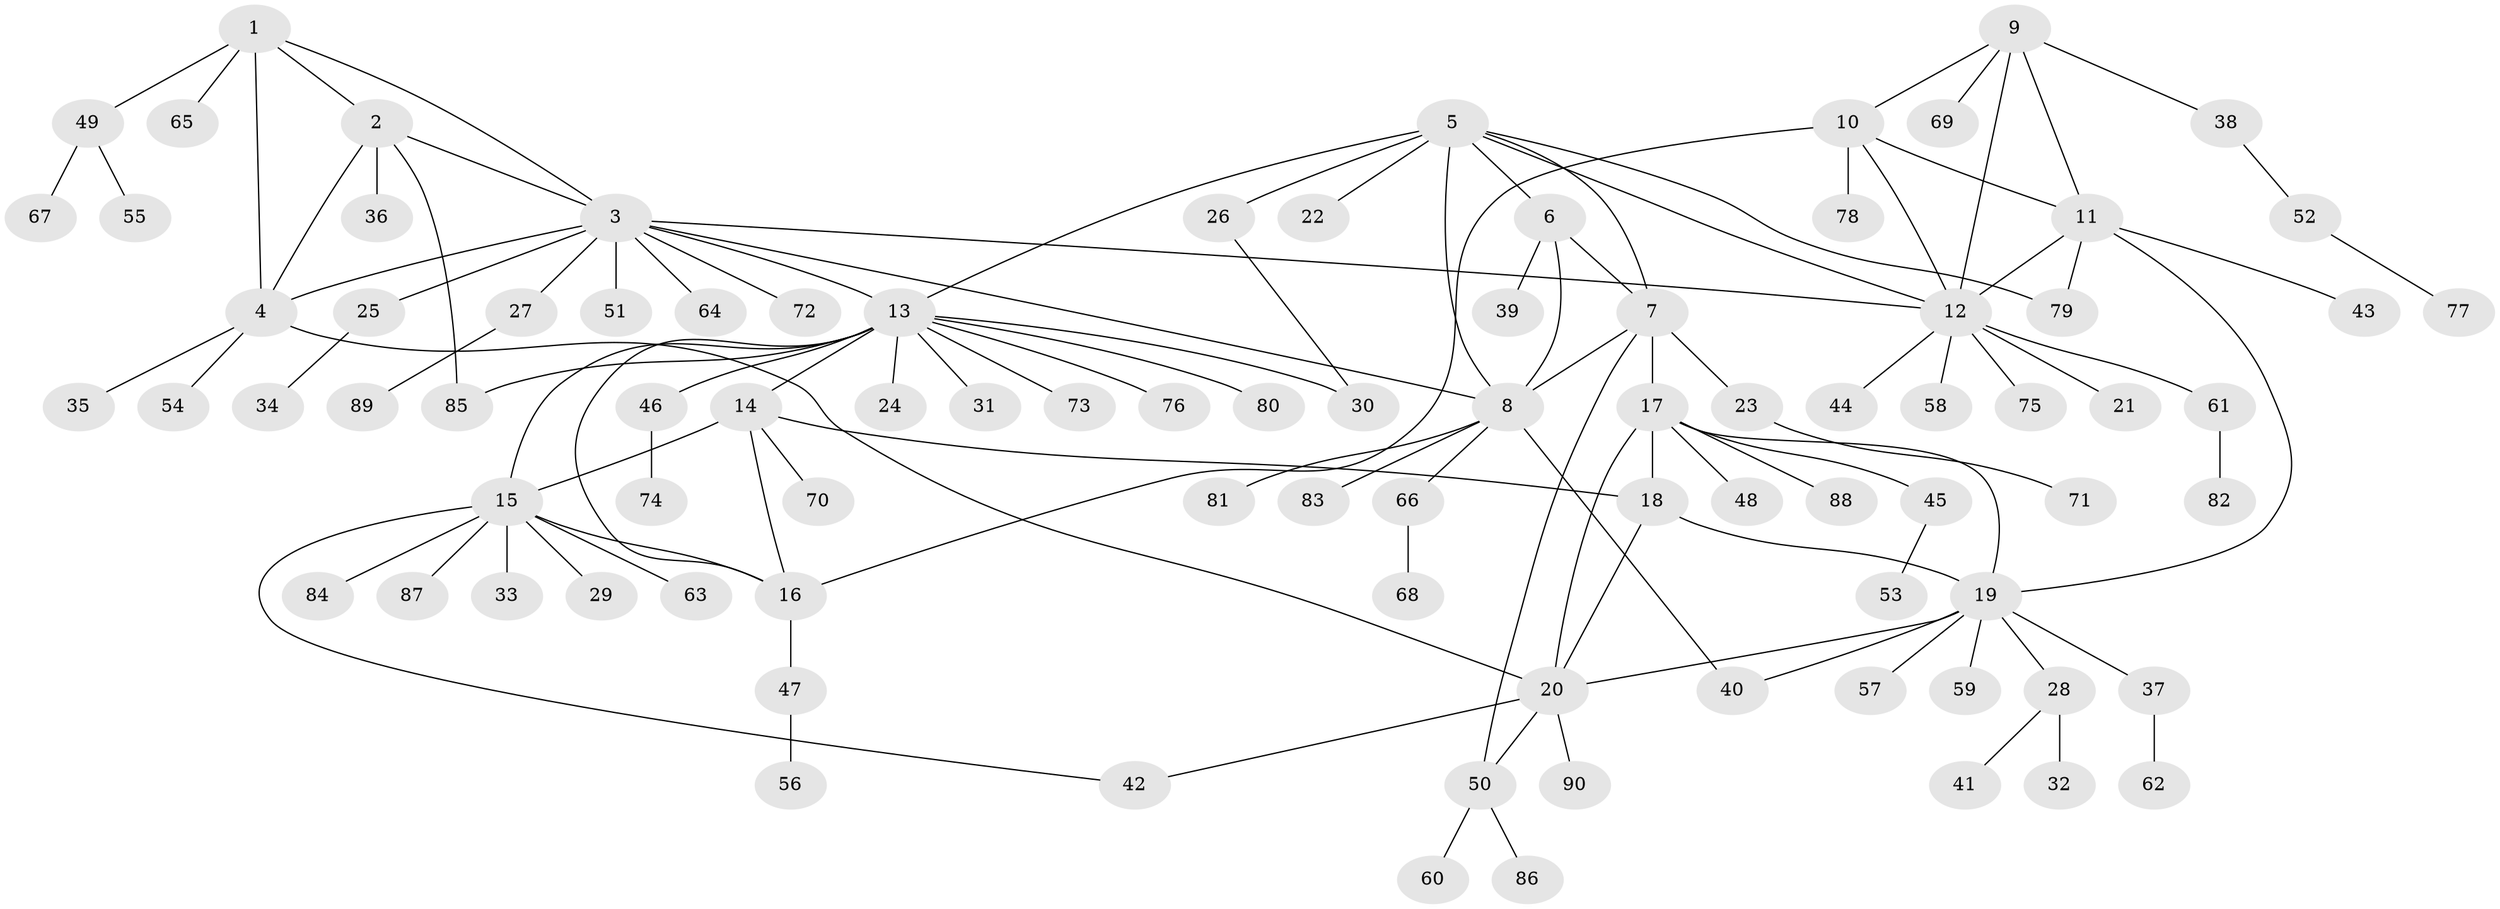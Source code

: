 // Generated by graph-tools (version 1.1) at 2025/50/03/09/25 03:50:37]
// undirected, 90 vertices, 116 edges
graph export_dot {
graph [start="1"]
  node [color=gray90,style=filled];
  1;
  2;
  3;
  4;
  5;
  6;
  7;
  8;
  9;
  10;
  11;
  12;
  13;
  14;
  15;
  16;
  17;
  18;
  19;
  20;
  21;
  22;
  23;
  24;
  25;
  26;
  27;
  28;
  29;
  30;
  31;
  32;
  33;
  34;
  35;
  36;
  37;
  38;
  39;
  40;
  41;
  42;
  43;
  44;
  45;
  46;
  47;
  48;
  49;
  50;
  51;
  52;
  53;
  54;
  55;
  56;
  57;
  58;
  59;
  60;
  61;
  62;
  63;
  64;
  65;
  66;
  67;
  68;
  69;
  70;
  71;
  72;
  73;
  74;
  75;
  76;
  77;
  78;
  79;
  80;
  81;
  82;
  83;
  84;
  85;
  86;
  87;
  88;
  89;
  90;
  1 -- 2;
  1 -- 3;
  1 -- 4;
  1 -- 49;
  1 -- 65;
  2 -- 3;
  2 -- 4;
  2 -- 36;
  2 -- 85;
  3 -- 4;
  3 -- 8;
  3 -- 12;
  3 -- 13;
  3 -- 25;
  3 -- 27;
  3 -- 51;
  3 -- 64;
  3 -- 72;
  4 -- 20;
  4 -- 35;
  4 -- 54;
  5 -- 6;
  5 -- 7;
  5 -- 8;
  5 -- 12;
  5 -- 13;
  5 -- 22;
  5 -- 26;
  5 -- 79;
  6 -- 7;
  6 -- 8;
  6 -- 39;
  7 -- 8;
  7 -- 17;
  7 -- 23;
  7 -- 50;
  8 -- 40;
  8 -- 66;
  8 -- 81;
  8 -- 83;
  9 -- 10;
  9 -- 11;
  9 -- 12;
  9 -- 38;
  9 -- 69;
  10 -- 11;
  10 -- 12;
  10 -- 16;
  10 -- 78;
  11 -- 12;
  11 -- 19;
  11 -- 43;
  11 -- 79;
  12 -- 21;
  12 -- 44;
  12 -- 58;
  12 -- 61;
  12 -- 75;
  13 -- 14;
  13 -- 15;
  13 -- 16;
  13 -- 24;
  13 -- 30;
  13 -- 31;
  13 -- 46;
  13 -- 73;
  13 -- 76;
  13 -- 80;
  13 -- 85;
  14 -- 15;
  14 -- 16;
  14 -- 18;
  14 -- 70;
  15 -- 16;
  15 -- 29;
  15 -- 33;
  15 -- 42;
  15 -- 63;
  15 -- 84;
  15 -- 87;
  16 -- 47;
  17 -- 18;
  17 -- 19;
  17 -- 20;
  17 -- 45;
  17 -- 48;
  17 -- 88;
  18 -- 19;
  18 -- 20;
  19 -- 20;
  19 -- 28;
  19 -- 37;
  19 -- 40;
  19 -- 57;
  19 -- 59;
  20 -- 42;
  20 -- 50;
  20 -- 90;
  23 -- 71;
  25 -- 34;
  26 -- 30;
  27 -- 89;
  28 -- 32;
  28 -- 41;
  37 -- 62;
  38 -- 52;
  45 -- 53;
  46 -- 74;
  47 -- 56;
  49 -- 55;
  49 -- 67;
  50 -- 60;
  50 -- 86;
  52 -- 77;
  61 -- 82;
  66 -- 68;
}
